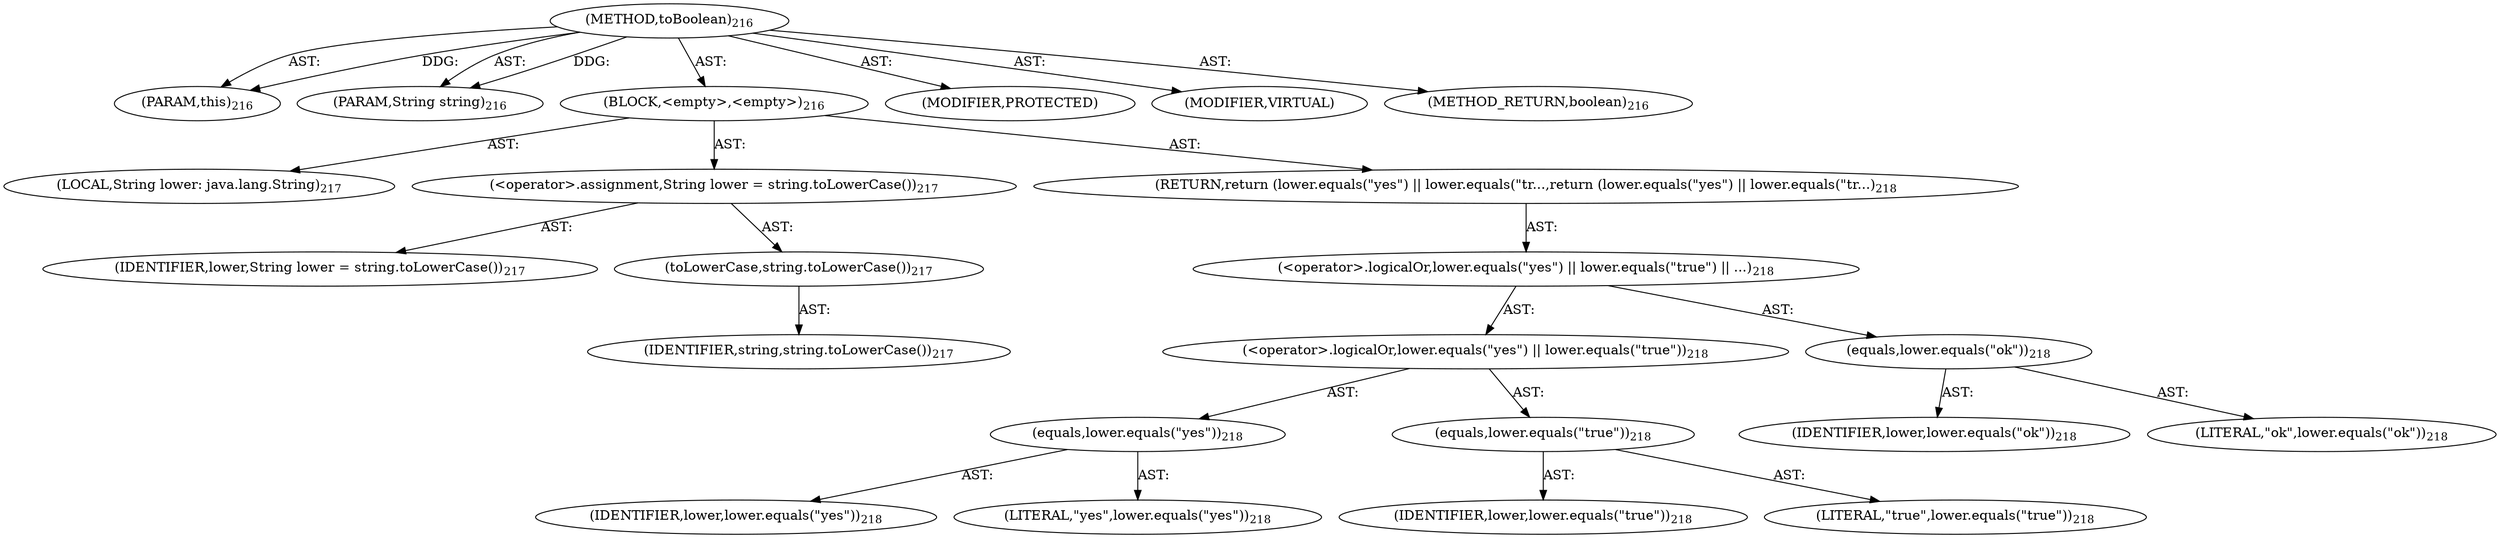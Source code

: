 digraph "toBoolean" {  
"111669149706" [label = <(METHOD,toBoolean)<SUB>216</SUB>> ]
"115964117012" [label = <(PARAM,this)<SUB>216</SUB>> ]
"115964117013" [label = <(PARAM,String string)<SUB>216</SUB>> ]
"25769803805" [label = <(BLOCK,&lt;empty&gt;,&lt;empty&gt;)<SUB>216</SUB>> ]
"94489280519" [label = <(LOCAL,String lower: java.lang.String)<SUB>217</SUB>> ]
"30064771155" [label = <(&lt;operator&gt;.assignment,String lower = string.toLowerCase())<SUB>217</SUB>> ]
"68719476806" [label = <(IDENTIFIER,lower,String lower = string.toLowerCase())<SUB>217</SUB>> ]
"30064771156" [label = <(toLowerCase,string.toLowerCase())<SUB>217</SUB>> ]
"68719476807" [label = <(IDENTIFIER,string,string.toLowerCase())<SUB>217</SUB>> ]
"146028888071" [label = <(RETURN,return (lower.equals(&quot;yes&quot;) || lower.equals(&quot;tr...,return (lower.equals(&quot;yes&quot;) || lower.equals(&quot;tr...)<SUB>218</SUB>> ]
"30064771157" [label = <(&lt;operator&gt;.logicalOr,lower.equals(&quot;yes&quot;) || lower.equals(&quot;true&quot;) || ...)<SUB>218</SUB>> ]
"30064771158" [label = <(&lt;operator&gt;.logicalOr,lower.equals(&quot;yes&quot;) || lower.equals(&quot;true&quot;))<SUB>218</SUB>> ]
"30064771159" [label = <(equals,lower.equals(&quot;yes&quot;))<SUB>218</SUB>> ]
"68719476808" [label = <(IDENTIFIER,lower,lower.equals(&quot;yes&quot;))<SUB>218</SUB>> ]
"90194313235" [label = <(LITERAL,&quot;yes&quot;,lower.equals(&quot;yes&quot;))<SUB>218</SUB>> ]
"30064771160" [label = <(equals,lower.equals(&quot;true&quot;))<SUB>218</SUB>> ]
"68719476809" [label = <(IDENTIFIER,lower,lower.equals(&quot;true&quot;))<SUB>218</SUB>> ]
"90194313236" [label = <(LITERAL,&quot;true&quot;,lower.equals(&quot;true&quot;))<SUB>218</SUB>> ]
"30064771161" [label = <(equals,lower.equals(&quot;ok&quot;))<SUB>218</SUB>> ]
"68719476810" [label = <(IDENTIFIER,lower,lower.equals(&quot;ok&quot;))<SUB>218</SUB>> ]
"90194313237" [label = <(LITERAL,&quot;ok&quot;,lower.equals(&quot;ok&quot;))<SUB>218</SUB>> ]
"133143986212" [label = <(MODIFIER,PROTECTED)> ]
"133143986213" [label = <(MODIFIER,VIRTUAL)> ]
"128849018890" [label = <(METHOD_RETURN,boolean)<SUB>216</SUB>> ]
  "111669149706" -> "115964117012"  [ label = "AST: "] 
  "111669149706" -> "115964117013"  [ label = "AST: "] 
  "111669149706" -> "25769803805"  [ label = "AST: "] 
  "111669149706" -> "133143986212"  [ label = "AST: "] 
  "111669149706" -> "133143986213"  [ label = "AST: "] 
  "111669149706" -> "128849018890"  [ label = "AST: "] 
  "25769803805" -> "94489280519"  [ label = "AST: "] 
  "25769803805" -> "30064771155"  [ label = "AST: "] 
  "25769803805" -> "146028888071"  [ label = "AST: "] 
  "30064771155" -> "68719476806"  [ label = "AST: "] 
  "30064771155" -> "30064771156"  [ label = "AST: "] 
  "30064771156" -> "68719476807"  [ label = "AST: "] 
  "146028888071" -> "30064771157"  [ label = "AST: "] 
  "30064771157" -> "30064771158"  [ label = "AST: "] 
  "30064771157" -> "30064771161"  [ label = "AST: "] 
  "30064771158" -> "30064771159"  [ label = "AST: "] 
  "30064771158" -> "30064771160"  [ label = "AST: "] 
  "30064771159" -> "68719476808"  [ label = "AST: "] 
  "30064771159" -> "90194313235"  [ label = "AST: "] 
  "30064771160" -> "68719476809"  [ label = "AST: "] 
  "30064771160" -> "90194313236"  [ label = "AST: "] 
  "30064771161" -> "68719476810"  [ label = "AST: "] 
  "30064771161" -> "90194313237"  [ label = "AST: "] 
  "111669149706" -> "115964117012"  [ label = "DDG: "] 
  "111669149706" -> "115964117013"  [ label = "DDG: "] 
}
